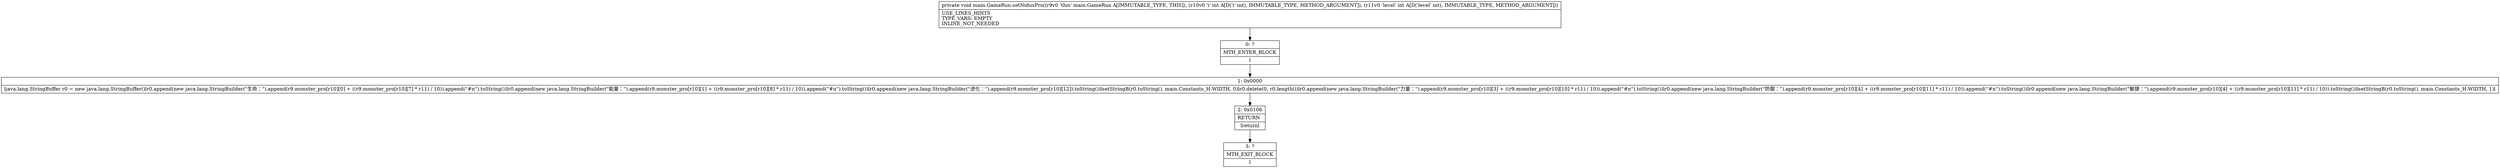 digraph "CFG formain.GameRun.setNidusPro(II)V" {
Node_0 [shape=record,label="{0\:\ ?|MTH_ENTER_BLOCK\l|l}"];
Node_1 [shape=record,label="{1\:\ 0x0000|ljava.lang.StringBuffer r0 = new java.lang.StringBuffer()lr0.append(new java.lang.StringBuilder(\"生命：\").append(r9.monster_pro[r10][0] + ((r9.monster_pro[r10][7] * r11) \/ 10)).append(\"#n\").toString())lr0.append(new java.lang.StringBuilder(\"能量：\").append(r9.monster_pro[r10][1] + ((r9.monster_pro[r10][8] * r11) \/ 10)).append(\"#n\").toString())lr0.append(new java.lang.StringBuilder(\"进化：\").append(r9.monster_pro[r10][12]).toString())lsetStringB(r0.toString(), main.Constants_H.WIDTH, 0)lr0.delete(0, r0.length())lr0.append(new java.lang.StringBuilder(\"力量：\").append(r9.monster_pro[r10][3] + ((r9.monster_pro[r10][10] * r11) \/ 10)).append(\"#n\").toString())lr0.append(new java.lang.StringBuilder(\"防御：\").append(r9.monster_pro[r10][4] + ((r9.monster_pro[r10][11] * r11) \/ 10)).append(\"#n\").toString())lr0.append(new java.lang.StringBuilder(\"敏捷：\").append(r9.monster_pro[r10][4] + ((r9.monster_pro[r10][11] * r11) \/ 10)).toString())lsetStringB(r0.toString(), main.Constants_H.WIDTH, 1)l}"];
Node_2 [shape=record,label="{2\:\ 0x0106|RETURN\l|lreturnl}"];
Node_3 [shape=record,label="{3\:\ ?|MTH_EXIT_BLOCK\l|l}"];
MethodNode[shape=record,label="{private void main.GameRun.setNidusPro((r9v0 'this' main.GameRun A[IMMUTABLE_TYPE, THIS]), (r10v0 'i' int A[D('i' int), IMMUTABLE_TYPE, METHOD_ARGUMENT]), (r11v0 'level' int A[D('level' int), IMMUTABLE_TYPE, METHOD_ARGUMENT]))  | USE_LINES_HINTS\lTYPE_VARS: EMPTY\lINLINE_NOT_NEEDED\l}"];
MethodNode -> Node_0;
Node_0 -> Node_1;
Node_1 -> Node_2;
Node_2 -> Node_3;
}

